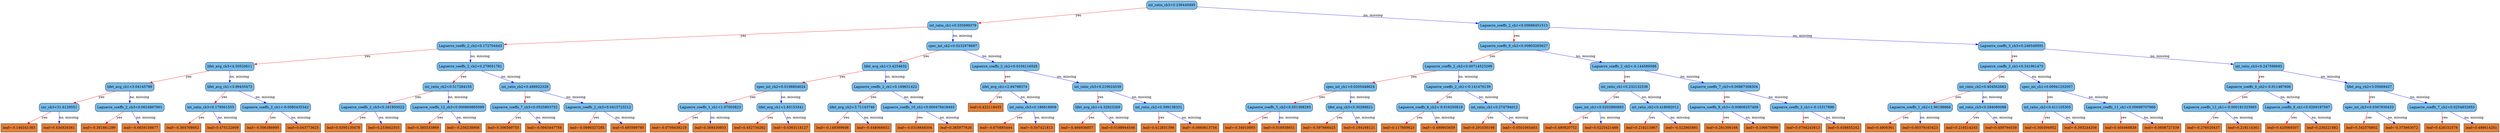digraph {
	graph [bb="0,0,8476,567",
		rankdir=TB
	];
	node [label="\N"];
	0	[fillcolor="#78bceb",
		height=0.5,
		label="int_ratio_ch3<0.236449495",
		pos="4163.1,549",
		shape=box,
		style="filled, rounded",
		width=2.3264];
	1	[fillcolor="#78bceb",
		height=0.5,
		label="int_ratio_ch1<0.335699379",
		pos="3031.1,460.5",
		shape=box,
		style="filled, rounded",
		width=2.3264];
	0 -> 1	[color="#FF0000",
		label=yes,
		lp="3708.1,504.75",
		pos="e,3115.1,467.91 4079,541.57 3872.8,525.82 3343.7,485.39 3126.4,468.78"];
	2	[fillcolor="#78bceb",
		height=0.5,
		label="Laguerre_coeffs_2_ch1<0.00686451513",
		pos="5013.1,460.5",
		shape=box,
		style="filled, rounded",
		width=3.2951];
	0 -> 2	[color="#0000FF",
		label="no, missing",
		lp="4697,504.75",
		pos="e,4894.3,473.6 4247.3,539.43 4396.1,524.29 4706.3,492.72 4882.8,474.76"];
	3	[fillcolor="#78bceb",
		height=0.5,
		label="Laguerre_coeffs_2_ch2<0.172704443",
		pos="1592.1,372",
		shape=box,
		style="filled, rounded",
		width=3.1076];
	1 -> 3	[color="#FF0000",
		label=yes,
		lp="2450.1,416.25",
		pos="e,1704.5,379.75 2947,454.44 2704.3,439.85 2001.9,397.63 1715.7,380.43"];
	4	[fillcolor="#78bceb",
		height=0.5,
		label="spec_int_ch2<0.0232978687",
		pos="3031.1,372",
		shape=box,
		style="filled, rounded",
		width=2.4097];
	1 -> 4	[color="#0000FF",
		label="no, missing",
		lp="3063,416.25",
		pos="e,3031.1,390.35 3031.1,442.41 3031.1,430.76 3031.1,415.05 3031.1,401.52"];
	5	[fillcolor="#78bceb",
		height=0.5,
		label="Laguerre_coeffs_9_ch2<0.00803265627",
		pos="5013.1,372",
		shape=box,
		style="filled, rounded",
		width=3.2951];
	2 -> 5	[color="#FF0000",
		label=yes,
		lp="5022.1,416.25",
		pos="e,5013.1,390.35 5013.1,442.41 5013.1,430.76 5013.1,415.05 5013.1,401.52"];
	6	[fillcolor="#78bceb",
		height=0.5,
		label="Laguerre_coeffs_3_ch3<0.246549591",
		pos="6776.1,372",
		shape=box,
		style="filled, rounded",
		width=3.1076];
	2 -> 6	[color="#0000FF",
		label="no, missing",
		lp="6085,416.25",
		pos="e,6663.8,378.51 5132.2,453.66 5452.1,437.96 6327.4,395.02 6652.5,379.07"];
	7	[fillcolor="#78bceb",
		height=0.5,
		label="lifet_avg_ch3<4.50520611",
		pos="807.12,283.5",
		shape=box,
		style="filled, rounded",
		width=2.2639];
	3 -> 7	[color="#FF0000",
		label=yes,
		lp="1279.1,327.75",
		pos="e,888.94,293.51 1480.1,358.65 1324.2,341.48 1044.9,310.7 899.98,294.73"];
	8	[fillcolor="#78bceb",
		height=0.5,
		label="Laguerre_coeffs_2_ch2<0.279051781",
		pos="1592.1,283.5",
		shape=box,
		style="filled, rounded",
		width=3.1076];
	3 -> 8	[color="#0000FF",
		label="no, missing",
		lp="1624,327.75",
		pos="e,1592.1,301.85 1592.1,353.91 1592.1,342.26 1592.1,326.55 1592.1,313.02"];
	9	[fillcolor="#78bceb",
		height=0.5,
		label="lifet_avg_ch1<3.4254632",
		pos="3002.1,283.5",
		shape=box,
		style="filled, rounded",
		width=2.1701];
	4 -> 9	[color="#FF0000",
		label=yes,
		lp="3029.1,327.75",
		pos="e,3007.9,301.85 3025.4,353.91 3021.4,342.14 3016.1,326.23 3011.5,312.61"];
	10	[fillcolor="#78bceb",
		height=0.5,
		label="Laguerre_coeffs_2_ch2<0.0104116928",
		pos="3427.1,283.5",
		shape=box,
		style="filled, rounded",
		width=3.2014];
	4 -> 10	[color="#0000FF",
		label="no, missing",
		lp="3297,327.75",
		pos="e,3347.3,301.95 3110.8,353.6 3175.9,339.37 3268.1,319.24 3336.1,304.38"];
	15	[fillcolor="#78bceb",
		height=0.5,
		label="lifet_avg_ch1<3.04145789",
		pos="423.12,195",
		shape=box,
		style="filled, rounded",
		width=2.2639];
	7 -> 15	[color="#FF0000",
		label=yes,
		lp="659.12,239.25",
		pos="e,500.58,213.45 729.88,265.1 666.84,250.9 577.72,230.82 511.78,215.97"];
	16	[fillcolor="#78bceb",
		height=0.5,
		label="lifet_avg_ch1<3.99435472",
		pos="807.12,195",
		shape=box,
		style="filled, rounded",
		width=2.2639];
	7 -> 16	[color="#0000FF",
		label="no, missing",
		lp="839,239.25",
		pos="e,807.12,213.35 807.12,265.41 807.12,253.76 807.12,238.05 807.12,224.52"];
	17	[fillcolor="#78bceb",
		height=0.5,
		label="int_ratio_ch2<0.517284155",
		pos="1517.1,195",
		shape=box,
		style="filled, rounded",
		width=2.3264];
	8 -> 17	[color="#FF0000",
		label=yes,
		lp="1571.1,239.25",
		pos="e,1532.2,213.35 1577.3,265.41 1566.5,252.93 1551.6,235.8 1539.4,221.68"];
	18	[fillcolor="#78bceb",
		height=0.5,
		label="int_ratio_ch2<0.488922328",
		pos="1776.1,195",
		shape=box,
		style="filled, rounded",
		width=2.3264];
	8 -> 18	[color="#0000FF",
		label="no, missing",
		lp="1733,239.25",
		pos="e,1739.1,213.41 1628.9,265.2 1657.7,251.69 1697.8,232.82 1728.9,218.2"];
	31	[fillcolor="#78bceb",
		height=0.5,
		label="snr_ch3<31.6129551",
		pos="196.12,106.5",
		shape=box,
		style="filled, rounded",
		width=1.8264];
	15 -> 31	[color="#FF0000",
		label=yes,
		lp="339.12,150.75",
		pos="e,241.72,124.87 377.46,176.6 341.37,162.85 290.82,143.58 252.25,128.89"];
	32	[fillcolor="#78bceb",
		height=0.5,
		label="Laguerre_coeffs_2_ch3<0.0624867901",
		pos="423.12,106.5",
		shape=box,
		style="filled, rounded",
		width=3.2014];
	15 -> 32	[color="#0000FF",
		label="no, missing",
		lp="455,150.75",
		pos="e,423.12,124.85 423.12,176.91 423.12,165.26 423.12,149.55 423.12,136.02"];
	33	[fillcolor="#78bceb",
		height=0.5,
		label="int_ratio_ch3<0.179561555",
		pos="710.12,106.5",
		shape=box,
		style="filled, rounded",
		width=2.3264];
	16 -> 33	[color="#FF0000",
		label=yes,
		lp="777.12,150.75",
		pos="e,729.58,124.85 787.96,176.91 773.71,164.2 754.03,146.66 738.03,132.39"];
	34	[fillcolor="#78bceb",
		height=0.5,
		label="Laguerre_coeffs_2_ch1<-0.0085435342",
		pos="929.12,106.5",
		shape=box,
		style="filled, rounded",
		width=3.2639];
	16 -> 34	[color="#0000FF",
		label="no, missing",
		lp="911,150.75",
		pos="e,904.77,124.77 831.52,176.7 849.89,163.68 875.29,145.67 895.57,131.29"];
	63	[fillcolor="#e48038",
		height=0.5,
		label="leaf=-0.146341383",
		pos="60.125,18",
		shape=box,
		style=filled,
		width=1.6701];
	31 -> 63	[color="#FF0000",
		label=yes,
		lp="150.12,62.25",
		pos="e,87.273,36.267 168.93,88.203 148.27,75.062 119.63,56.846 96.92,42.403"];
	64	[fillcolor="#e48038",
		height=0.5,
		label="leaf=0.434926361",
		pos="196.12,18",
		shape=box,
		style=filled,
		width=1.6076];
	31 -> 64	[color="#0000FF",
		label="no, missing",
		lp="228,62.25",
		pos="e,196.12,36.35 196.12,88.41 196.12,76.758 196.12,61.047 196.12,47.519"];
	65	[fillcolor="#e48038",
		height=0.5,
		label="leaf=-0.381861299",
		pos="332.12,18",
		shape=box,
		style=filled,
		width=1.6701];
	32 -> 65	[color="#FF0000",
		label=yes,
		lp="395.12,62.25",
		pos="e,350.38,36.35 405.15,88.41 391.77,75.698 373.32,58.157 358.31,43.889"];
	66	[fillcolor="#e48038",
		height=0.5,
		label="leaf=-0.0659158677",
		pos="474.12,18",
		shape=box,
		style=filled,
		width=1.7639];
	32 -> 66	[color="#0000FF",
		label="no, missing",
		lp="486,62.25",
		pos="e,463.9,36.35 433.2,88.41 440.35,76.287 450.09,59.77 458.27,45.89"];
	67	[fillcolor="#e48038",
		height=0.5,
		label="leaf=-0.364708662",
		pos="616.12,18",
		shape=box,
		style=filled,
		width=1.6701];
	33 -> 67	[color="#FF0000",
		label=yes,
		lp="681.12,62.25",
		pos="e,634.98,36.35 691.55,88.41 677.74,75.698 658.68,58.157 643.17,43.889"];
	68	[fillcolor="#e48038",
		height=0.5,
		label="leaf=0.475122809",
		pos="752.12,18",
		shape=box,
		style=filled,
		width=1.6076];
	33 -> 68	[color="#0000FF",
		label="no, missing",
		lp="767,62.25",
		pos="e,743.7,36.35 718.42,88.41 724.2,76.522 732.02,60.41 738.67,46.702"];
	69	[fillcolor="#e48038",
		height=0.5,
		label="leaf=-0.506386995",
		pos="888.12,18",
		shape=box,
		style=filled,
		width=1.6701];
	34 -> 69	[color="#FF0000",
		label=yes,
		lp="922.12,62.25",
		pos="e,896.35,36.35 921.02,88.41 915.39,76.522 907.75,60.41 901.26,46.702"];
	70	[fillcolor="#e48038",
		height=0.5,
		label="leaf=0.043773625",
		pos="1024.1,18",
		shape=box,
		style=filled,
		width=1.6076];
	34 -> 70	[color="#0000FF",
		label="no, missing",
		lp="1018,62.25",
		pos="e,1005.1,36.35 947.89,88.41 961.86,75.698 981.12,58.157 996.79,43.889"];
	35	[fillcolor="#78bceb",
		height=0.5,
		label="Laguerre_coeffs_2_ch3<0.161950022",
		pos="1262.1,106.5",
		shape=box,
		style="filled, rounded",
		width=3.1076];
	17 -> 35	[color="#FF0000",
		label=yes,
		lp="1422.1,150.75",
		pos="e,1313.3,124.87 1465.8,176.6 1424.9,162.73 1367.5,143.25 1324.1,128.51"];
	36	[fillcolor="#78bceb",
		height=0.5,
		label="Laguerre_coeffs_12_ch3<0.000869895099",
		pos="1517.1,106.5",
		shape=box,
		style="filled, rounded",
		width=3.4826];
	17 -> 36	[color="#0000FF",
		label="no, missing",
		lp="1549,150.75",
		pos="e,1517.1,124.85 1517.1,176.91 1517.1,165.26 1517.1,149.55 1517.1,136.02"];
	37	[fillcolor="#78bceb",
		height=0.5,
		label="Laguerre_coeffs_7_ch3<0.0525803752",
		pos="1776.1,106.5",
		shape=box,
		style="filled, rounded",
		width=3.2014];
	18 -> 37	[color="#FF0000",
		label=yes,
		lp="1785.1,150.75",
		pos="e,1776.1,124.85 1776.1,176.91 1776.1,165.26 1776.1,149.55 1776.1,136.02"];
	38	[fillcolor="#78bceb",
		height=0.5,
		label="Laguerre_coeffs_2_ch3<0.0415723212",
		pos="2025.1,106.5",
		shape=box,
		style="filled, rounded",
		width=3.2014];
	18 -> 38	[color="#0000FF",
		label="no, missing",
		lp="1955,150.75",
		pos="e,1975.1,124.87 1826.2,176.6 1866.1,162.76 1922,143.34 1964.4,128.61"];
	71	[fillcolor="#e48038",
		height=0.5,
		label="leaf=0.0395130478",
		pos="1161.1,18",
		shape=box,
		style=filled,
		width=1.7014];
	35 -> 71	[color="#FF0000",
		label=yes,
		lp="1230.1,62.25",
		pos="e,1181.4,36.35 1242.2,88.41 1227.2,75.581 1206.5,57.831 1189.7,43.493"];
	72	[fillcolor="#e48038",
		height=0.5,
		label="leaf=0.253842503",
		pos="1298.1,18",
		shape=box,
		style=filled,
		width=1.6076];
	35 -> 72	[color="#0000FF",
		label="no, missing",
		lp="1316,62.25",
		pos="e,1290.9,36.35 1269.2,88.41 1274.2,76.522 1280.9,60.41 1286.6,46.702"];
	73	[fillcolor="#e48038",
		height=0.5,
		label="leaf=0.385533869",
		pos="1432.1,18",
		shape=box,
		style=filled,
		width=1.6076];
	36 -> 73	[color="#FF0000",
		label=yes,
		lp="1492.1,62.25",
		pos="e,1449.2,36.35 1500.3,88.41 1488,75.816 1470.9,58.481 1457,44.286"];
	74	[fillcolor="#e48038",
		height=0.5,
		label="leaf=-0.256238908",
		pos="1568.1,18",
		shape=box,
		style=filled,
		width=1.6701];
	36 -> 74	[color="#0000FF",
		label="no, missing",
		lp="1580,62.25",
		pos="e,1557.9,36.35 1527.2,88.41 1534.3,76.287 1544.1,59.77 1552.3,45.89"];
	75	[fillcolor="#e48038",
		height=0.5,
		label="leaf=0.306569755",
		pos="1704.1,18",
		shape=box,
		style=filled,
		width=1.6076];
	37 -> 75	[color="#FF0000",
		label=yes,
		lp="1756.1,62.25",
		pos="e,1718.6,36.35 1761.9,88.41 1751.6,76.051 1737.5,59.127 1725.8,45.085"];
	76	[fillcolor="#e48038",
		height=0.5,
		label="leaf=-0.0945447758",
		pos="1843.1,18",
		shape=box,
		style=filled,
		width=1.7639];
	37 -> 76	[color="#0000FF",
		label="no, missing",
		lp="1848,62.25",
		pos="e,1829.7,36.35 1789.4,88.41 1798.9,76.051 1812,59.127 1822.9,45.085"];
	77	[fillcolor="#e48038",
		height=0.5,
		label="leaf=-0.0998327285",
		pos="1988.1,18",
		shape=box,
		style=filled,
		width=1.7639];
	38 -> 77	[color="#FF0000",
		label=yes,
		lp="2019.1,62.25",
		pos="e,1995.5,36.35 2017.8,88.41 2012.7,76.522 2005.8,60.41 2000,46.702"];
	78	[fillcolor="#e48038",
		height=0.5,
		label="leaf=0.495569795",
		pos="2127.1,18",
		shape=box,
		style=filled,
		width=1.6076];
	38 -> 78	[color="#0000FF",
		label="no, missing",
		lp="2118,62.25",
		pos="e,2106.7,36.35 2045.3,88.41 2060.4,75.581 2081.3,57.831 2098.2,43.493"];
	19	[fillcolor="#78bceb",
		height=0.5,
		label="spec_int_ch2<0.0198804624",
		pos="2635.1,195",
		shape=box,
		style="filled, rounded",
		width=2.4097];
	9 -> 19	[color="#FF0000",
		label=yes,
		lp="2861.1,239.25",
		pos="e,2709.1,213.45 2928.3,265.1 2868.2,250.93 2783.2,230.91 2720.2,216.06"];
	20	[fillcolor="#78bceb",
		height=0.5,
		label="Laguerre_coeffs_2_ch1<0.169631422",
		pos="3002.1,195",
		shape=box,
		style="filled, rounded",
		width=3.1076];
	9 -> 20	[color="#0000FF",
		label="no, missing",
		lp="3034,239.25",
		pos="e,3002.1,213.35 3002.1,265.41 3002.1,253.76 3002.1,238.05 3002.1,224.52"];
	21	[fillcolor="#78bceb",
		height=0.5,
		label="lifet_avg_ch1<2.94798374",
		pos="3427.1,195",
		shape=box,
		style="filled, rounded",
		width=2.2639];
	10 -> 21	[color="#FF0000",
		label=yes,
		lp="3436.1,239.25",
		pos="e,3427.1,213.35 3427.1,265.41 3427.1,253.76 3427.1,238.05 3427.1,224.52"];
	22	[fillcolor="#78bceb",
		height=0.5,
		label="int_ratio_ch3<0.219024539",
		pos="3720.1,195",
		shape=box,
		style="filled, rounded",
		width=2.3264];
	10 -> 22	[color="#0000FF",
		label="no, missing",
		lp="3632,239.25",
		pos="e,3661,213.45 3486.1,265.1 3533.5,251.1 3600.2,231.4 3650.3,216.62"];
	39	[fillcolor="#78bceb",
		height=0.5,
		label="Laguerre_coeffs_1_ch1<1.07005823",
		pos="2405.1,106.5",
		shape=box,
		style="filled, rounded",
		width=3.0139];
	19 -> 39	[color="#FF0000",
		label=yes,
		lp="2550.1,150.75",
		pos="e,2451.3,124.87 2588.9,176.6 2552.3,162.85 2501.1,143.58 2462,128.89"];
	40	[fillcolor="#78bceb",
		height=0.5,
		label="lifet_avg_ch1<2.85153341",
		pos="2635.1,106.5",
		shape=box,
		style="filled, rounded",
		width=2.2639];
	19 -> 40	[color="#0000FF",
		label="no, missing",
		lp="2667,150.75",
		pos="e,2635.1,124.85 2635.1,176.91 2635.1,165.26 2635.1,149.55 2635.1,136.02"];
	41	[fillcolor="#78bceb",
		height=0.5,
		label="lifet_avg_ch2<3.71143746",
		pos="2901.1,106.5",
		shape=box,
		style="filled, rounded",
		width=2.2639];
	20 -> 41	[color="#FF0000",
		label=yes,
		lp="2970.1,150.75",
		pos="e,2921.4,124.85 2982.2,176.91 2967.2,164.08 2946.5,146.33 2929.7,131.99"];
	42	[fillcolor="#78bceb",
		height=0.5,
		label="Laguerre_coeffs_10_ch1<0.000479418493",
		pos="3126.1,106.5",
		shape=box,
		style="filled, rounded",
		width=3.4826];
	20 -> 42	[color="#0000FF",
		label="no, missing",
		lp="3108,150.75",
		pos="e,3101.4,124.77 3026.9,176.7 3045.6,163.68 3071.4,145.67 3092,131.29"];
	79	[fillcolor="#e48038",
		height=0.5,
		label="leaf=-0.0709439218",
		pos="2266.1,18",
		shape=box,
		style=filled,
		width=1.7639];
	39 -> 79	[color="#FF0000",
		label=yes,
		lp="2357.1,62.25",
		pos="e,2293.9,36.267 2377.3,88.203 2356.1,75.003 2326.7,56.683 2303.4,42.209"];
	80	[fillcolor="#e48038",
		height=0.5,
		label="leaf=0.368430853",
		pos="2405.1,18",
		shape=box,
		style=filled,
		width=1.6076];
	39 -> 80	[color="#0000FF",
		label="no, missing",
		lp="2437,62.25",
		pos="e,2405.1,36.35 2405.1,88.41 2405.1,76.758 2405.1,61.047 2405.1,47.519"];
	81	[fillcolor="#e48038",
		height=0.5,
		label="leaf=0.452734262",
		pos="2539.1,18",
		shape=box,
		style=filled,
		width=1.6076];
	40 -> 81	[color="#FF0000",
		label=yes,
		lp="2605.1,62.25",
		pos="e,2558.4,36.35 2616.2,88.41 2602.1,75.698 2582.6,58.157 2566.7,43.889"];
	82	[fillcolor="#e48038",
		height=0.5,
		label="leaf=-0.0363118127",
		pos="2678.1,18",
		shape=box,
		style=filled,
		width=1.7639];
	40 -> 82	[color="#0000FF",
		label="no, missing",
		lp="2693,62.25",
		pos="e,2669.5,36.35 2643.6,88.41 2649.6,76.405 2657.7,60.091 2664.6,46.295"];
	83	[fillcolor="#e48038",
		height=0.5,
		label="leaf=-0.149399698",
		pos="2820.1,18",
		shape=box,
		style=filled,
		width=1.6701];
	41 -> 83	[color="#FF0000",
		label=yes,
		lp="2877.1,62.25",
		pos="e,2836.4,36.35 2885.1,88.41 2873.4,75.934 2857.4,58.805 2844.2,44.685"];
	84	[fillcolor="#e48038",
		height=0.5,
		label="leaf=-0.448066652",
		pos="2958.1,18",
		shape=box,
		style=filled,
		width=1.6701];
	41 -> 84	[color="#0000FF",
		label="no, missing",
		lp="2967,62.25",
		pos="e,2946.7,36.35 2912.4,88.41 2920.4,76.287 2931.3,59.77 2940.4,45.89"];
	85	[fillcolor="#e48038",
		height=0.5,
		label="leaf=-0.0318848304",
		pos="3100.1,18",
		shape=box,
		style=filled,
		width=1.7639];
	42 -> 85	[color="#FF0000",
		label=yes,
		lp="3125.1,62.25",
		pos="e,3105.3,36.35 3121,88.41 3117.5,76.64 3112.7,60.729 3108.6,47.11"];
	86	[fillcolor="#e48038",
		height=0.5,
		label="leaf=0.385977626",
		pos="3239.1,18",
		shape=box,
		style=filled,
		width=1.6076];
	42 -> 86	[color="#0000FF",
		label="no, missing",
		lp="3225,62.25",
		pos="e,3216.6,36.267 3148.7,88.203 3165.6,75.297 3188.8,57.498 3207.5,43.183"];
	43	[fillcolor="#e48038",
		height=0.5,
		label="leaf=0.422118455",
		pos="3344.1,106.5",
		shape=box,
		style=filled,
		width=1.6076];
	21 -> 43	[color="#FF0000",
		label=yes,
		lp="3402.1,150.75",
		pos="e,3360.8,124.85 3410.7,176.91 3398.6,164.32 3382,146.98 3368.4,132.79"];
	44	[fillcolor="#78bceb",
		height=0.5,
		label="int_ratio_ch3<0.186618909",
		pos="3504.1,106.5",
		shape=box,
		style="filled, rounded",
		width=2.3264];
	21 -> 44	[color="#0000FF",
		label="no, missing",
		lp="3505,150.75",
		pos="e,3488.7,124.85 3442.3,176.91 3453.4,164.43 3468.7,147.3 3481.3,133.18"];
	45	[fillcolor="#78bceb",
		height=0.5,
		label="lifet_avg_ch1<4.32923269",
		pos="3720.1,106.5",
		shape=box,
		style="filled, rounded",
		width=2.2639];
	22 -> 45	[color="#FF0000",
		label=yes,
		lp="3729.1,150.75",
		pos="e,3720.1,124.85 3720.1,176.91 3720.1,165.26 3720.1,149.55 3720.1,136.02"];
	46	[fillcolor="#78bceb",
		height=0.5,
		label="int_ratio_ch2<0.399138331",
		pos="3927.1,106.5",
		shape=box,
		style="filled, rounded",
		width=2.3264];
	22 -> 46	[color="#0000FF",
		label="no, missing",
		lp="3875,150.75",
		pos="e,3885.5,124.91 3761.5,176.7 3794.1,163.08 3839.8,143.99 3874.9,129.32"];
	87	[fillcolor="#e48038",
		height=0.5,
		label="leaf=-0.670885444",
		pos="3375.1,18",
		shape=box,
		style=filled,
		width=1.6701];
	44 -> 87	[color="#FF0000",
		label=yes,
		lp="3461.1,62.25",
		pos="e,3400.9,36.267 3478.3,88.203 3458.8,75.12 3431.8,57.01 3410.3,42.597"];
	88	[fillcolor="#e48038",
		height=0.5,
		label="leaf=-0.547421813",
		pos="3513.1,18",
		shape=box,
		style=filled,
		width=1.6701];
	44 -> 88	[color="#0000FF",
		label="no, missing",
		lp="3542,62.25",
		pos="e,3511.3,36.35 3505.9,88.41 3507.1,76.758 3508.8,61.047 3510.2,47.519"];
	89	[fillcolor="#e48038",
		height=0.5,
		label="leaf=-0.466936857",
		pos="3651.1,18",
		shape=box,
		style=filled,
		width=1.6701];
	45 -> 89	[color="#FF0000",
		label=yes,
		lp="3701.1,62.25",
		pos="e,3665,36.35 3706.5,88.41 3696.6,76.051 3683.1,59.127 3671.9,45.085"];
	90	[fillcolor="#e48038",
		height=0.5,
		label="leaf=0.0198944546",
		pos="3790.1,18",
		shape=box,
		style=filled,
		width=1.7014];
	45 -> 90	[color="#0000FF",
		label="no, missing",
		lp="3794,62.25",
		pos="e,3776.1,36.35 3734,88.41 3744,76.051 3757.7,59.127 3769,45.085"];
	91	[fillcolor="#e48038",
		height=0.5,
		label="leaf=0.412831396",
		pos="3927.1,18",
		shape=box,
		style=filled,
		width=1.6076];
	46 -> 91	[color="#FF0000",
		label=yes,
		lp="3936.1,62.25",
		pos="e,3927.1,36.35 3927.1,88.41 3927.1,76.758 3927.1,61.047 3927.1,47.519"];
	92	[fillcolor="#e48038",
		height=0.5,
		label="leaf=-0.0860613734",
		pos="4066.1,18",
		shape=box,
		style=filled,
		width=1.7639];
	46 -> 92	[color="#0000FF",
		label="no, missing",
		lp="4041,62.25",
		pos="e,4038.4,36.267 3954.9,88.203 3976.1,75.003 4005.6,56.683 4028.8,42.209"];
	11	[fillcolor="#78bceb",
		height=0.5,
		label="Laguerre_coeffs_2_ch2<0.00714523299",
		pos="4946.1,283.5",
		shape=box,
		style="filled, rounded",
		width=3.2951];
	5 -> 11	[color="#FF0000",
		label=yes,
		lp="4995.1,327.75",
		pos="e,4959.6,301.85 4999.9,353.91 4990.3,341.55 4977.2,324.63 4966.3,310.58"];
	12	[fillcolor="#78bceb",
		height=0.5,
		label="Laguerre_coeffs_2_ch2<-0.144589588",
		pos="5516.1,283.5",
		shape=box,
		style="filled, rounded",
		width=3.1701];
	5 -> 12	[color="#0000FF",
		label="no, missing",
		lp="5342,327.75",
		pos="e,5414.4,302 5114.6,353.55 5198.2,339.17 5316.6,318.81 5403.2,303.92"];
	13	[fillcolor="#78bceb",
		height=0.5,
		label="Laguerre_coeffs_2_ch1<0.341961473",
		pos="6776.1,283.5",
		shape=box,
		style="filled, rounded",
		width=3.1076];
	6 -> 13	[color="#FF0000",
		label=yes,
		lp="6785.1,327.75",
		pos="e,6776.1,301.85 6776.1,353.91 6776.1,342.26 6776.1,326.55 6776.1,313.02"];
	14	[fillcolor="#78bceb",
		height=0.5,
		label="int_ratio_ch3<0.247598693",
		pos="7586.1,283.5",
		shape=box,
		style="filled, rounded",
		width=2.3264];
	6 -> 14	[color="#0000FF",
		label="no, missing",
		lp="7286,327.75",
		pos="e,7502.1,293.48 6888.3,359.02 7048.7,341.89 7340.7,310.71 7491.1,294.65"];
	23	[fillcolor="#78bceb",
		height=0.5,
		label="spec_int_ch1<0.0205448624",
		pos="4566.1,195",
		shape=box,
		style="filled, rounded",
		width=2.4097];
	11 -> 23	[color="#FF0000",
		label=yes,
		lp="4800.1,239.25",
		pos="e,4642.8,213.45 4869.7,265.1 4807.3,250.9 4719.1,230.82 4653.9,215.97"];
	24	[fillcolor="#78bceb",
		height=0.5,
		label="Laguerre_coeffs_2_ch1<-0.141476139",
		pos="4946.1,195",
		shape=box,
		style="filled, rounded",
		width=3.1701];
	11 -> 24	[color="#0000FF",
		label="no, missing",
		lp="4978,239.25",
		pos="e,4946.1,213.35 4946.1,265.41 4946.1,253.76 4946.1,238.05 4946.1,224.52"];
	25	[fillcolor="#78bceb",
		height=0.5,
		label="int_ratio_ch1<0.232132539",
		pos="5516.1,195",
		shape=box,
		style="filled, rounded",
		width=2.3264];
	12 -> 25	[color="#FF0000",
		label=yes,
		lp="5525.1,239.25",
		pos="e,5516.1,213.35 5516.1,265.41 5516.1,253.76 5516.1,238.05 5516.1,224.52"];
	26	[fillcolor="#78bceb",
		height=0.5,
		label="Laguerre_coeffs_7_ch3<0.00867308304",
		pos="5852.1,195",
		shape=box,
		style="filled, rounded",
		width=3.2951];
	12 -> 26	[color="#0000FF",
		label="no, missing",
		lp="5747,239.25",
		pos="e,5784.4,213.45 5583.7,265.1 5638.5,250.99 5715.9,231.07 5773.5,216.25"];
	47	[fillcolor="#78bceb",
		height=0.5,
		label="Laguerre_coeffs_5_ch2<0.051368285",
		pos="4337.1,106.5",
		shape=box,
		style="filled, rounded",
		width=3.1076];
	23 -> 47	[color="#FF0000",
		label=yes,
		lp="4482.1,150.75",
		pos="e,4383.1,124.87 4520.1,176.6 4483.6,162.85 4432.6,143.58 4393.7,128.89"];
	48	[fillcolor="#78bceb",
		height=0.5,
		label="lifet_avg_ch3<5.30268621",
		pos="4566.1,106.5",
		shape=box,
		style="filled, rounded",
		width=2.2639];
	23 -> 48	[color="#0000FF",
		label="no, missing",
		lp="4598,150.75",
		pos="e,4566.1,124.85 4566.1,176.91 4566.1,165.26 4566.1,149.55 4566.1,136.02"];
	49	[fillcolor="#78bceb",
		height=0.5,
		label="Laguerre_coeffs_8_ch2<-0.016250819",
		pos="4838.1,106.5",
		shape=box,
		style="filled, rounded",
		width=3.1701];
	24 -> 49	[color="#FF0000",
		label=yes,
		lp="4911.1,150.75",
		pos="e,4859.7,124.77 4924.5,176.7 4908.5,163.86 4886.4,146.16 4868.6,131.88"];
	50	[fillcolor="#78bceb",
		height=0.5,
		label="int_ratio_ch1<0.274794012",
		pos="5054.1,106.5",
		shape=box,
		style="filled, rounded",
		width=2.3264];
	24 -> 50	[color="#0000FF",
		label="no, missing",
		lp="5042,150.75",
		pos="e,5032.6,124.77 4967.7,176.7 4983.8,163.86 5005.9,146.16 5023.7,131.88"];
	93	[fillcolor="#e48038",
		height=0.5,
		label="leaf=-0.34010005",
		pos="4204.1,18",
		shape=box,
		style=filled,
		width=1.5764];
	47 -> 93	[color="#FF0000",
		label=yes,
		lp="4292.1,62.25",
		pos="e,4230.7,36.267 4310.5,88.203 4290.3,75.062 4262.3,56.846 4240.1,42.403"];
	94	[fillcolor="#e48038",
		height=0.5,
		label="leaf=0.016938651",
		pos="4337.1,18",
		shape=box,
		style=filled,
		width=1.6076];
	47 -> 94	[color="#0000FF",
		label="no, missing",
		lp="4369,62.25",
		pos="e,4337.1,36.35 4337.1,88.41 4337.1,76.758 4337.1,61.047 4337.1,47.519"];
	95	[fillcolor="#e48038",
		height=0.5,
		label="leaf=-0.597666025",
		pos="4473.1,18",
		shape=box,
		style=filled,
		width=1.6701];
	48 -> 95	[color="#FF0000",
		label=yes,
		lp="4537.1,62.25",
		pos="e,4491.8,36.35 4547.8,88.41 4534.1,75.698 4515.2,58.157 4499.9,43.889"];
	96	[fillcolor="#e48038",
		height=0.5,
		label="leaf=0.194168121",
		pos="4609.1,18",
		shape=box,
		style=filled,
		width=1.6076];
	48 -> 96	[color="#0000FF",
		label="no, missing",
		lp="4624,62.25",
		pos="e,4600.5,36.35 4574.6,88.41 4580.6,76.405 4588.7,60.091 4595.6,46.295"];
	97	[fillcolor="#e48038",
		height=0.5,
		label="leaf=0.117809623",
		pos="4743.1,18",
		shape=box,
		style=filled,
		width=1.6076];
	49 -> 97	[color="#FF0000",
		label=yes,
		lp="4809.1,62.25",
		pos="e,4762.2,36.35 4819.4,88.41 4805.4,75.698 4786.1,58.157 4770.5,43.889"];
	98	[fillcolor="#e48038",
		height=0.5,
		label="leaf=-0.499603659",
		pos="4879.1,18",
		shape=box,
		style=filled,
		width=1.6701];
	49 -> 98	[color="#0000FF",
		label="no, missing",
		lp="4895,62.25",
		pos="e,4870.9,36.35 4846.2,88.41 4851.9,76.522 4859.5,60.41 4866,46.702"];
	99	[fillcolor="#e48038",
		height=0.5,
		label="leaf=0.291030198",
		pos="5015.1,18",
		shape=box,
		style=filled,
		width=1.6076];
	50 -> 99	[color="#FF0000",
		label=yes,
		lp="5047.1,62.25",
		pos="e,5022.9,36.35 5046.4,88.41 5041.1,76.522 5033.8,60.41 5027.6,46.702"];
	100	[fillcolor="#e48038",
		height=0.5,
		label="leaf=-0.0501065403",
		pos="5154.1,18",
		shape=box,
		style=filled,
		width=1.7639];
	50 -> 100	[color="#0000FF",
		label="no, missing",
		lp="5145,62.25",
		pos="e,5134.1,36.35 5073.9,88.41 5088.7,75.581 5109.2,57.831 5125.8,43.493"];
	51	[fillcolor="#78bceb",
		height=0.5,
		label="spec_int_ch1<0.0202880893",
		pos="5420.1,106.5",
		shape=box,
		style="filled, rounded",
		width=2.4097];
	25 -> 51	[color="#FF0000",
		label=yes,
		lp="5486.1,150.75",
		pos="e,5439.4,124.85 5497.2,176.91 5483.1,164.2 5463.6,146.66 5447.7,132.39"];
	52	[fillcolor="#78bceb",
		height=0.5,
		label="int_ratio_ch2<0.418092012",
		pos="5609.1,106.5",
		shape=box,
		style="filled, rounded",
		width=2.3264];
	25 -> 52	[color="#0000FF",
		label="no, missing",
		lp="5603,150.75",
		pos="e,5590.5,124.85 5534.5,176.91 5548.2,164.2 5567,146.66 5582.4,132.39"];
	53	[fillcolor="#78bceb",
		height=0.5,
		label="Laguerre_coeffs_8_ch3<-0.00806257408",
		pos="5852.1,106.5",
		shape=box,
		style="filled, rounded",
		width=3.3576];
	26 -> 53	[color="#FF0000",
		label=yes,
		lp="5861.1,150.75",
		pos="e,5852.1,124.85 5852.1,176.91 5852.1,165.26 5852.1,149.55 5852.1,136.02"];
	54	[fillcolor="#78bceb",
		height=0.5,
		label="Laguerre_coeffs_2_ch1<-0.15317896",
		pos="6114.1,106.5",
		shape=box,
		style="filled, rounded",
		width=3.0764];
	26 -> 54	[color="#0000FF",
		label="no, missing",
		lp="6039,150.75",
		pos="e,6061.5,124.87 5904.8,176.6 5946.9,162.7 6006.1,143.17 6050.8,128.42"];
	101	[fillcolor="#e48038",
		height=0.5,
		label="leaf=0.490920752",
		pos="5293.1,18",
		shape=box,
		style=filled,
		width=1.6076];
	51 -> 101	[color="#FF0000",
		label=yes,
		lp="5377.1,62.25",
		pos="e,5318.5,36.267 5394.7,88.203 5375.5,75.12 5348.9,57.01 5327.8,42.597"];
	102	[fillcolor="#e48038",
		height=0.5,
		label="leaf=0.0225421488",
		pos="5430.1,18",
		shape=box,
		style=filled,
		width=1.7014];
	51 -> 102	[color="#0000FF",
		label="no, missing",
		lp="5458,62.25",
		pos="e,5428.1,36.35 5422.1,88.41 5423.4,76.758 5425.3,61.047 5426.8,47.519"];
	103	[fillcolor="#e48038",
		height=0.5,
		label="leaf=0.216213867",
		pos="5567.1,18",
		shape=box,
		style=filled,
		width=1.6076];
	52 -> 103	[color="#FF0000",
		label=yes,
		lp="5601.1,62.25",
		pos="e,5575.5,36.35 5600.8,88.41 5595.1,76.522 5587.2,60.41 5580.6,46.702"];
	104	[fillcolor="#e48038",
		height=0.5,
		label="leaf=-0.522865891",
		pos="5703.1,18",
		shape=box,
		style=filled,
		width=1.6701];
	52 -> 104	[color="#0000FF",
		label="no, missing",
		lp="5697,62.25",
		pos="e,5684.3,36.35 5627.7,88.41 5641.5,75.698 5660.6,58.157 5676.1,43.889"];
	105	[fillcolor="#e48038",
		height=0.5,
		label="leaf=0.291306168",
		pos="5839.1,18",
		shape=box,
		style=filled,
		width=1.6076];
	53 -> 105	[color="#FF0000",
		label=yes,
		lp="5856.1,62.25",
		pos="e,5841.7,36.35 5849.6,88.41 5847.8,76.758 5845.4,61.047 5843.4,47.519"];
	106	[fillcolor="#e48038",
		height=0.5,
		label="leaf=-0.106679998",
		pos="5975.1,18",
		shape=box,
		style=filled,
		width=1.6701];
	53 -> 106	[color="#0000FF",
		label="no, missing",
		lp="5957,62.25",
		pos="e,5950.6,36.267 5876.7,88.203 5895.2,75.179 5920.8,57.173 5941.3,42.792"];
	107	[fillcolor="#e48038",
		height=0.5,
		label="leaf=0.0794243813",
		pos="6114.1,18",
		shape=box,
		style=filled,
		width=1.7014];
	54 -> 107	[color="#FF0000",
		label=yes,
		lp="6123.1,62.25",
		pos="e,6114.1,36.35 6114.1,88.41 6114.1,76.758 6114.1,61.047 6114.1,47.519"];
	108	[fillcolor="#e48038",
		height=0.5,
		label="leaf=0.458855242",
		pos="6251.1,18",
		shape=box,
		style=filled,
		width=1.6076];
	54 -> 108	[color="#0000FF",
		label="no, missing",
		lp="6227,62.25",
		pos="e,6223.8,36.267 6141.5,88.203 6162.3,75.062 6191.2,56.846 6214.1,42.403"];
	27	[fillcolor="#78bceb",
		height=0.5,
		label="int_ratio_ch2<0.404562682",
		pos="6737.1,195",
		shape=box,
		style="filled, rounded",
		width=2.3264];
	13 -> 27	[color="#FF0000",
		label=yes,
		lp="6769.1,239.25",
		pos="e,6744.9,213.35 6768.4,265.41 6763.1,253.52 6755.8,237.41 6749.6,223.7"];
	28	[fillcolor="#78bceb",
		height=0.5,
		label="spec_int_ch1<0.00941252057",
		pos="6961.1,195",
		shape=box,
		style="filled, rounded",
		width=2.5035];
	13 -> 28	[color="#0000FF",
		label="no, missing",
		lp="6918,239.25",
		pos="e,6923.9,213.41 6813.1,265.2 6842,251.69 6882.4,232.82 6913.7,218.2"];
	29	[fillcolor="#78bceb",
		height=0.5,
		label="Laguerre_coeffs_6_ch2<-0.011487606",
		pos="7586.1,195",
		shape=box,
		style="filled, rounded",
		width=3.1701];
	14 -> 29	[color="#FF0000",
		label=yes,
		lp="7595.1,239.25",
		pos="e,7586.1,213.35 7586.1,265.41 7586.1,253.76 7586.1,238.05 7586.1,224.52"];
	30	[fillcolor="#78bceb",
		height=0.5,
		label="lifet_avg_ch2<3.05669427",
		pos="8038.1,195",
		shape=box,
		style="filled, rounded",
		width=2.2639];
	14 -> 30	[color="#0000FF",
		label="no, missing",
		lp="7885,239.25",
		pos="e,7956.2,211.67 7670.3,266.38 7748.4,251.44 7864.3,229.26 7945.1,213.81"];
	55	[fillcolor="#78bceb",
		height=0.5,
		label="Laguerre_coeffs_1_ch2<1.96198666",
		pos="6512.1,106.5",
		shape=box,
		style="filled, rounded",
		width=3.0139];
	27 -> 55	[color="#FF0000",
		label=yes,
		lp="6654.1,150.75",
		pos="e,6557.3,124.87 6691.9,176.6 6656.1,162.85 6606,143.58 6567.8,128.89"];
	56	[fillcolor="#78bceb",
		height=0.5,
		label="int_ratio_ch3<0.284080088",
		pos="6737.1,106.5",
		shape=box,
		style="filled, rounded",
		width=2.3264];
	27 -> 56	[color="#0000FF",
		label="no, missing",
		lp="6769,150.75",
		pos="e,6737.1,124.85 6737.1,176.91 6737.1,165.26 6737.1,149.55 6737.1,136.02"];
	57	[fillcolor="#78bceb",
		height=0.5,
		label="int_ratio_ch2<0.411105305",
		pos="6961.1,106.5",
		shape=box,
		style="filled, rounded",
		width=2.3264];
	28 -> 57	[color="#FF0000",
		label=yes,
		lp="6970.1,150.75",
		pos="e,6961.1,124.85 6961.1,176.91 6961.1,165.26 6961.1,149.55 6961.1,136.02"];
	58	[fillcolor="#78bceb",
		height=0.5,
		label="Laguerre_coeffs_11_ch1<0.00699707866",
		pos="7193.1,106.5",
		shape=box,
		style="filled, rounded",
		width=3.3889];
	28 -> 58	[color="#0000FF",
		label="no, missing",
		lp="7130,150.75",
		pos="e,7146.5,124.87 7007.8,176.6 7044.7,162.85 7096.3,143.58 7135.8,128.89"];
	109	[fillcolor="#e48038",
		height=0.5,
		label="leaf=0.4900361",
		pos="6378.1,18",
		shape=box,
		style=filled,
		width=1.4201];
	55 -> 109	[color="#FF0000",
		label=yes,
		lp="6467.1,62.25",
		pos="e,6404.9,36.267 6485.3,88.203 6465,75.062 6436.8,56.846 6414.4,42.403"];
	110	[fillcolor="#e48038",
		height=0.5,
		label="leaf=0.00379163423",
		pos="6512.1,18",
		shape=box,
		style=filled,
		width=1.7951];
	55 -> 110	[color="#0000FF",
		label="no, missing",
		lp="6544,62.25",
		pos="e,6512.1,36.35 6512.1,88.41 6512.1,76.758 6512.1,61.047 6512.1,47.519"];
	111	[fillcolor="#e48038",
		height=0.5,
		label="leaf=0.216514245",
		pos="6653.1,18",
		shape=box,
		style=filled,
		width=1.6076];
	56 -> 111	[color="#FF0000",
		label=yes,
		lp="6712.1,62.25",
		pos="e,6670,36.35 6720.5,88.41 6708.3,75.816 6691.5,58.481 6677.7,44.286"];
	112	[fillcolor="#e48038",
		height=0.5,
		label="leaf=0.409794539",
		pos="6787.1,18",
		shape=box,
		style=filled,
		width=1.6076];
	56 -> 112	[color="#0000FF",
		label="no, missing",
		lp="6799,62.25",
		pos="e,6777.1,36.35 6747,88.41 6753.9,76.405 6763.4,60.091 6771.3,46.295"];
	113	[fillcolor="#e48038",
		height=0.5,
		label="leaf=0.300394952",
		pos="6921.1,18",
		shape=box,
		style=filled,
		width=1.6076];
	57 -> 113	[color="#FF0000",
		label=yes,
		lp="6954.1,62.25",
		pos="e,6929.1,36.35 6953.2,88.41 6947.7,76.522 6940.3,60.41 6933.9,46.702"];
	114	[fillcolor="#e48038",
		height=0.5,
		label="leaf=-0.393244356",
		pos="7057.1,18",
		shape=box,
		style=filled,
		width=1.6701];
	57 -> 114	[color="#0000FF",
		label="no, missing",
		lp="7050,62.25",
		pos="e,7037.9,36.35 6980.1,88.41 6994.2,75.698 7013.7,58.157 7029.5,43.889"];
	115	[fillcolor="#e48038",
		height=0.5,
		label="leaf=0.404466838",
		pos="7193.1,18",
		shape=box,
		style=filled,
		width=1.6076];
	58 -> 115	[color="#FF0000",
		label=yes,
		lp="7202.1,62.25",
		pos="e,7193.1,36.35 7193.1,88.41 7193.1,76.758 7193.1,61.047 7193.1,47.519"];
	116	[fillcolor="#e48038",
		height=0.5,
		label="leaf=-0.0606727339",
		pos="7332.1,18",
		shape=box,
		style=filled,
		width=1.7639];
	58 -> 116	[color="#0000FF",
		label="no, missing",
		lp="7307,62.25",
		pos="e,7304.4,36.267 7220.9,88.203 7242.1,75.003 7271.6,56.683 7294.8,42.209"];
	59	[fillcolor="#78bceb",
		height=0.5,
		label="Laguerre_coeffs_12_ch1<-0.000181323965",
		pos="7520.1,106.5",
		shape=box,
		style="filled, rounded",
		width=3.5451];
	29 -> 59	[color="#FF0000",
		label=yes,
		lp="7568.1,150.75",
		pos="e,7533.4,124.85 7573.1,176.91 7563.7,164.67 7551,147.95 7540.3,133.99"];
	60	[fillcolor="#78bceb",
		height=0.5,
		label="Laguerre_coeffs_9_ch1<0.0209187567",
		pos="7781.1,106.5",
		shape=box,
		style="filled, rounded",
		width=3.2014];
	29 -> 60	[color="#0000FF",
		label="no, missing",
		lp="7733,150.75",
		pos="e,7741.9,124.91 7625.1,176.7 7655.7,163.13 7698.5,144.16 7731.5,129.51"];
	61	[fillcolor="#78bceb",
		height=0.5,
		label="spec_int_ch3<0.0367830433",
		pos="8038.1,106.5",
		shape=box,
		style="filled, rounded",
		width=2.4097];
	30 -> 61	[color="#FF0000",
		label=yes,
		lp="8047.1,150.75",
		pos="e,8038.1,124.85 8038.1,176.91 8038.1,165.26 8038.1,149.55 8038.1,136.02"];
	62	[fillcolor="#78bceb",
		height=0.5,
		label="Laguerre_coeffs_7_ch2<0.0254832953",
		pos="8284.1,106.5",
		shape=box,
		style="filled, rounded",
		width=3.2014];
	30 -> 62	[color="#0000FF",
		label="no, missing",
		lp="8216,150.75",
		pos="e,8234.7,124.87 8087.6,176.6 8127,162.76 8182.2,143.34 8224.1,128.61"];
	117	[fillcolor="#e48038",
		height=0.5,
		label="leaf=-0.276020437",
		pos="7474.1,18",
		shape=box,
		style=filled,
		width=1.6701];
	59 -> 117	[color="#FF0000",
		label=yes,
		lp="7511.1,62.25",
		pos="e,7483.4,36.35 7511,88.41 7504.7,76.405 7496,60.091 7488.6,46.295"];
	118	[fillcolor="#e48038",
		height=0.5,
		label="leaf=0.218114361",
		pos="7610.1,18",
		shape=box,
		style=filled,
		width=1.6076];
	59 -> 118	[color="#0000FF",
		label="no, missing",
		lp="7606,62.25",
		pos="e,7592.1,36.35 7537.9,88.41 7551,75.816 7569,58.481 7583.8,44.286"];
	119	[fillcolor="#e48038",
		height=0.5,
		label="leaf=0.420069307",
		pos="7744.1,18",
		shape=box,
		style=filled,
		width=1.6076];
	60 -> 119	[color="#FF0000",
		label=yes,
		lp="7775.1,62.25",
		pos="e,7751.5,36.35 7773.8,88.41 7768.7,76.522 7761.8,60.41 7756,46.702"];
	120	[fillcolor="#e48038",
		height=0.5,
		label="leaf=0.230221882",
		pos="7878.1,18",
		shape=box,
		style=filled,
		width=1.6076];
	60 -> 120	[color="#0000FF",
		label="no, missing",
		lp="7871,62.25",
		pos="e,7858.7,36.35 7800.3,88.41 7814.5,75.698 7834.2,58.157 7850.2,43.889"];
	121	[fillcolor="#e48038",
		height=0.5,
		label="leaf=0.342576802",
		pos="8012.1,18",
		shape=box,
		style=filled,
		width=1.6076];
	61 -> 121	[color="#FF0000",
		label=yes,
		lp="8037.1,62.25",
		pos="e,8017.3,36.35 8033,88.41 8029.5,76.64 8024.7,60.729 8020.6,47.11"];
	122	[fillcolor="#e48038",
		height=0.5,
		label="leaf=-0.375663072",
		pos="8148.1,18",
		shape=box,
		style=filled,
		width=1.6701];
	61 -> 122	[color="#0000FF",
		label="no, missing",
		lp="8135,62.25",
		pos="e,8126.2,36.267 8060.1,88.203 8076.5,75.356 8099,57.661 8117.1,43.38"];
	123	[fillcolor="#e48038",
		height=0.5,
		label="leaf=0.429152578",
		pos="8284.1,18",
		shape=box,
		style=filled,
		width=1.6076];
	62 -> 123	[color="#FF0000",
		label=yes,
		lp="8293.1,62.25",
		pos="e,8284.1,36.35 8284.1,88.41 8284.1,76.758 8284.1,61.047 8284.1,47.519"];
	124	[fillcolor="#e48038",
		height=0.5,
		label="leaf=0.498614281",
		pos="8418.1,18",
		shape=box,
		style=filled,
		width=1.6076];
	62 -> 124	[color="#0000FF",
		label="no, missing",
		lp="8396,62.25",
		pos="e,8391.4,36.267 8310.9,88.203 8331.3,75.062 8359.5,56.846 8381.9,42.403"];
}

